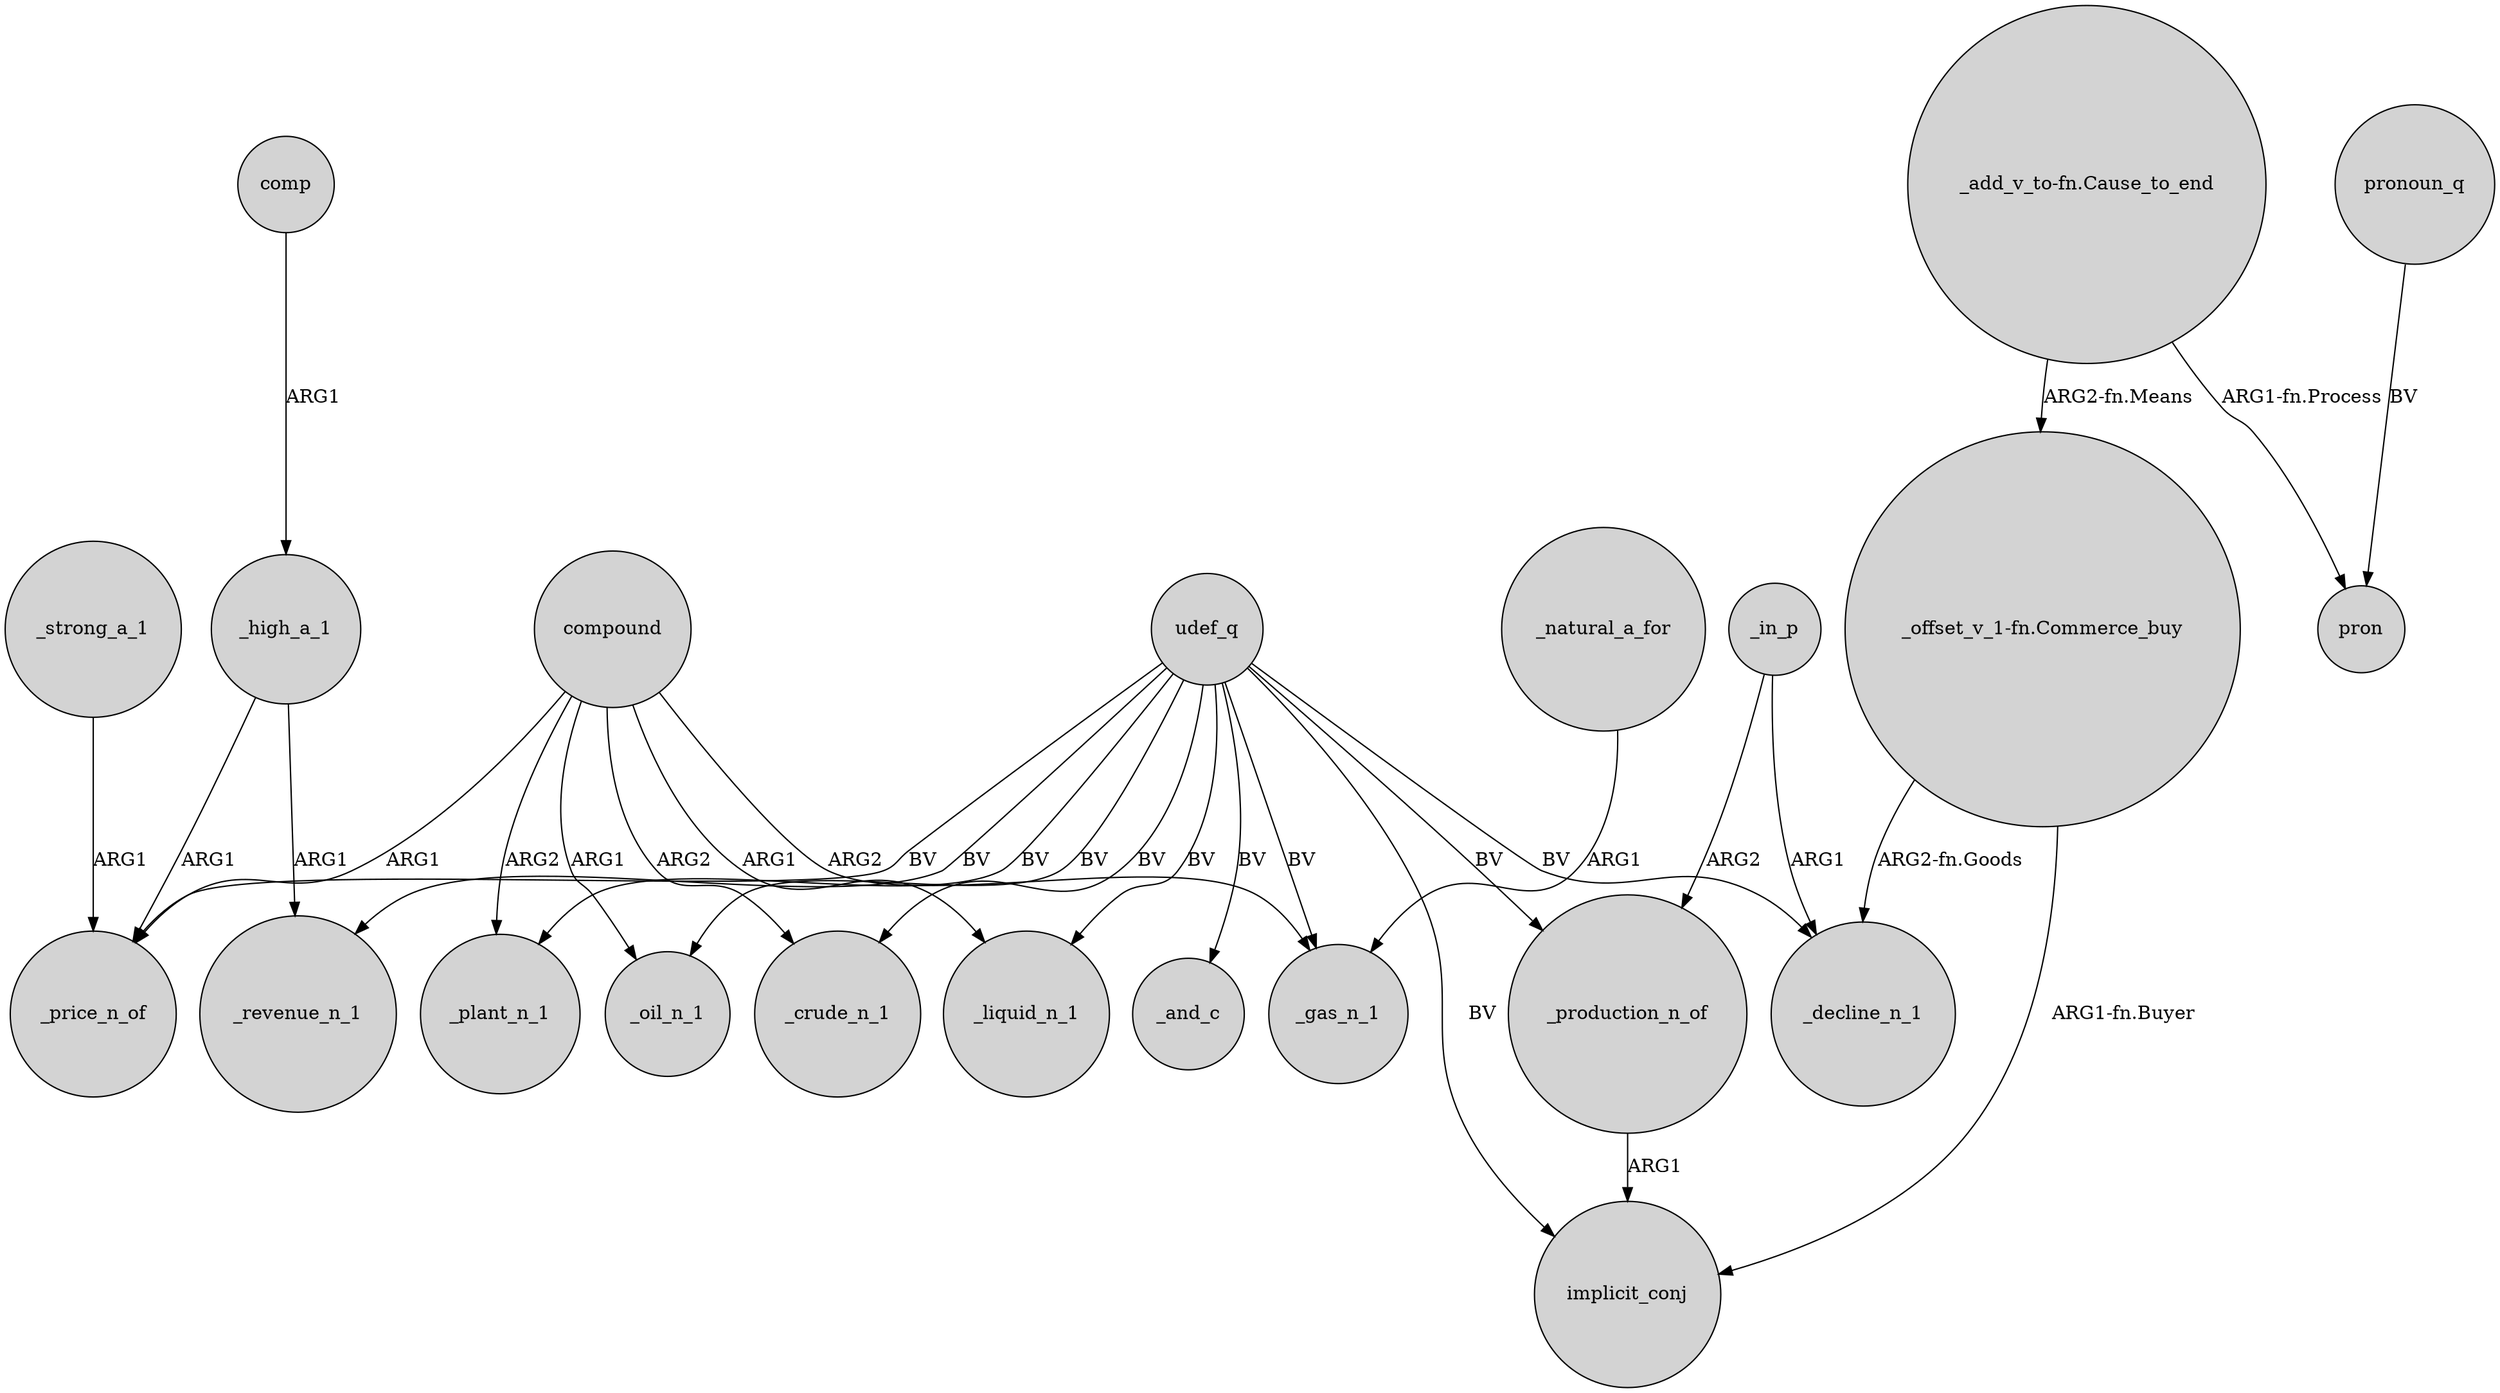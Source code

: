 digraph {
	node [shape=circle style=filled]
	udef_q -> _plant_n_1 [label=BV]
	_strong_a_1 -> _price_n_of [label=ARG1]
	udef_q -> _decline_n_1 [label=BV]
	"_offset_v_1-fn.Commerce_buy" -> implicit_conj [label="ARG1-fn.Buyer"]
	compound -> _plant_n_1 [label=ARG2]
	udef_q -> _price_n_of [label=BV]
	udef_q -> _oil_n_1 [label=BV]
	udef_q -> _crude_n_1 [label=BV]
	compound -> _gas_n_1 [label=ARG2]
	"_offset_v_1-fn.Commerce_buy" -> _decline_n_1 [label="ARG2-fn.Goods"]
	udef_q -> _and_c [label=BV]
	compound -> _oil_n_1 [label=ARG1]
	_in_p -> _decline_n_1 [label=ARG1]
	udef_q -> _revenue_n_1 [label=BV]
	_high_a_1 -> _price_n_of [label=ARG1]
	_production_n_of -> implicit_conj [label=ARG1]
	pronoun_q -> pron [label=BV]
	_in_p -> _production_n_of [label=ARG2]
	comp -> _high_a_1 [label=ARG1]
	compound -> _liquid_n_1 [label=ARG1]
	_high_a_1 -> _revenue_n_1 [label=ARG1]
	_natural_a_for -> _gas_n_1 [label=ARG1]
	compound -> _crude_n_1 [label=ARG2]
	compound -> _price_n_of [label=ARG1]
	udef_q -> _gas_n_1 [label=BV]
	udef_q -> implicit_conj [label=BV]
	"_add_v_to-fn.Cause_to_end" -> "_offset_v_1-fn.Commerce_buy" [label="ARG2-fn.Means"]
	udef_q -> _liquid_n_1 [label=BV]
	udef_q -> _production_n_of [label=BV]
	"_add_v_to-fn.Cause_to_end" -> pron [label="ARG1-fn.Process"]
}
